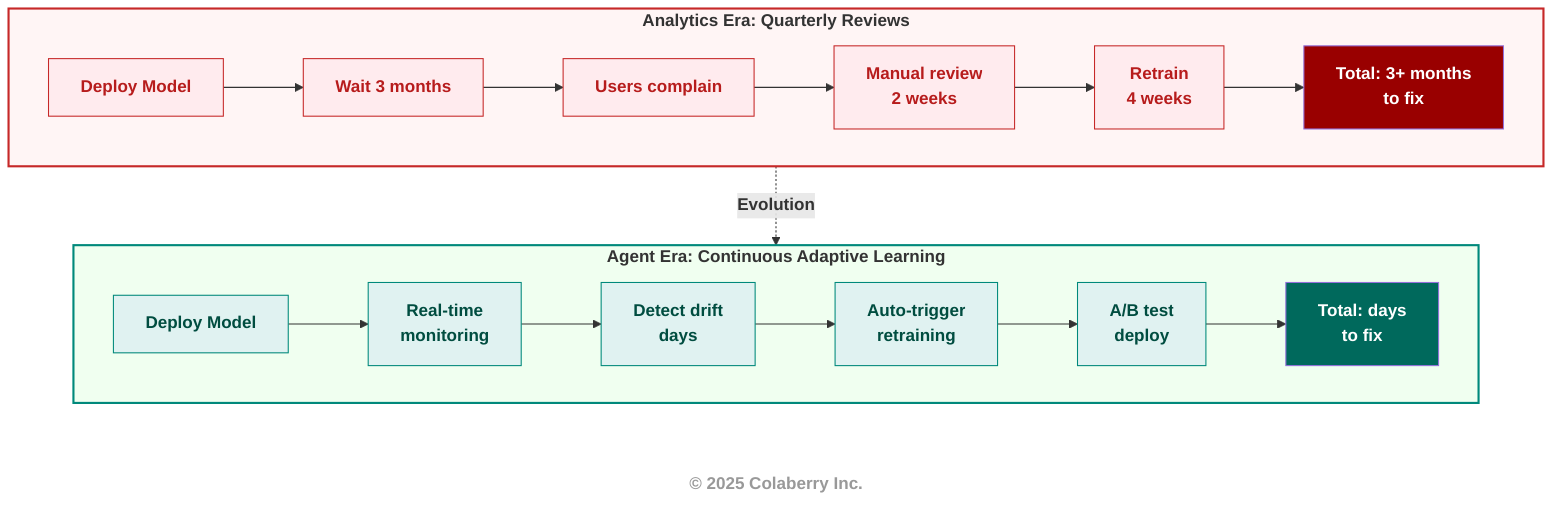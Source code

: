 flowchart TB
    subgraph Analytics["<b>Analytics Era: Quarterly Reviews</b>"]
        direction LR
        A1["<b>Deploy Model</b>"] --> A2["<b>Wait 3 months</b>"]
        A2 --> A3["<b>Users complain</b>"]
        A3 --> A4["<b>Manual review<br/>2 weeks</b>"]
        A4 --> A5["<b>Retrain<br/>4 weeks</b>"]
        A5 --> A6["<b>Total: 3+ months<br/>to fix</b>"]
    end
    
    Analytics -.->|<b>Evolution</b>| Agent
    
    subgraph Agent["<b>Agent Era: Continuous Adaptive Learning</b>"]
        direction LR
        B1["<b>Deploy Model</b>"] --> B2["<b>Real-time<br/>monitoring</b>"]
        B2 --> B3["<b>Detect drift<br/>days</b>"]
        B3 --> B4["<b>Auto-trigger<br/>retraining</b>"]
        B4 --> B5["<b>A/B test<br/>deploy</b>"]
        B5 --> B6["<b>Total: days<br/>to fix</b>"]
    end
    
    Agent ~~~ CR["<b>© 2025 Colaberry Inc.</b>"]
    
    classDef subgraphTitle fill:#f9f9f9,stroke:#333333,stroke-width:2px,color:#000000
    classDef oldEra fill:#ffebee,stroke:#c62828,color:#b71c1c
    classDef newEra fill:#e0f2f1,stroke:#00897b,color:#004d40
    classDef problem fill:#990000,color:#ffffff
    classDef solution fill:#00695c,color:#ffffff
    
    style A1 fill:#ffebee,stroke:#c62828,color:#b71c1c
    style A2 fill:#ffebee,stroke:#c62828,color:#b71c1c
    style A3 fill:#ffebee,stroke:#c62828,color:#b71c1c
    style A4 fill:#ffebee,stroke:#c62828,color:#b71c1c
    style A5 fill:#ffebee,stroke:#c62828,color:#b71c1c
    style A6 fill:#990000,color:#ffffff
    
    style B1 fill:#e0f2f1,stroke:#00897b,color:#004d40
    style B2 fill:#e0f2f1,stroke:#00897b,color:#004d40
    style B3 fill:#e0f2f1,stroke:#00897b,color:#004d40
    style B4 fill:#e0f2f1,stroke:#00897b,color:#004d40
    style B5 fill:#e0f2f1,stroke:#00897b,color:#004d40
    style B6 fill:#00695c,color:#ffffff
    
    style Analytics fill:#fff5f5,stroke:#c62828,stroke-width:2px
    style Agent fill:#f0fff0,stroke:#00897b,stroke-width:2px
    style CR fill:none,stroke:none,color:#999999